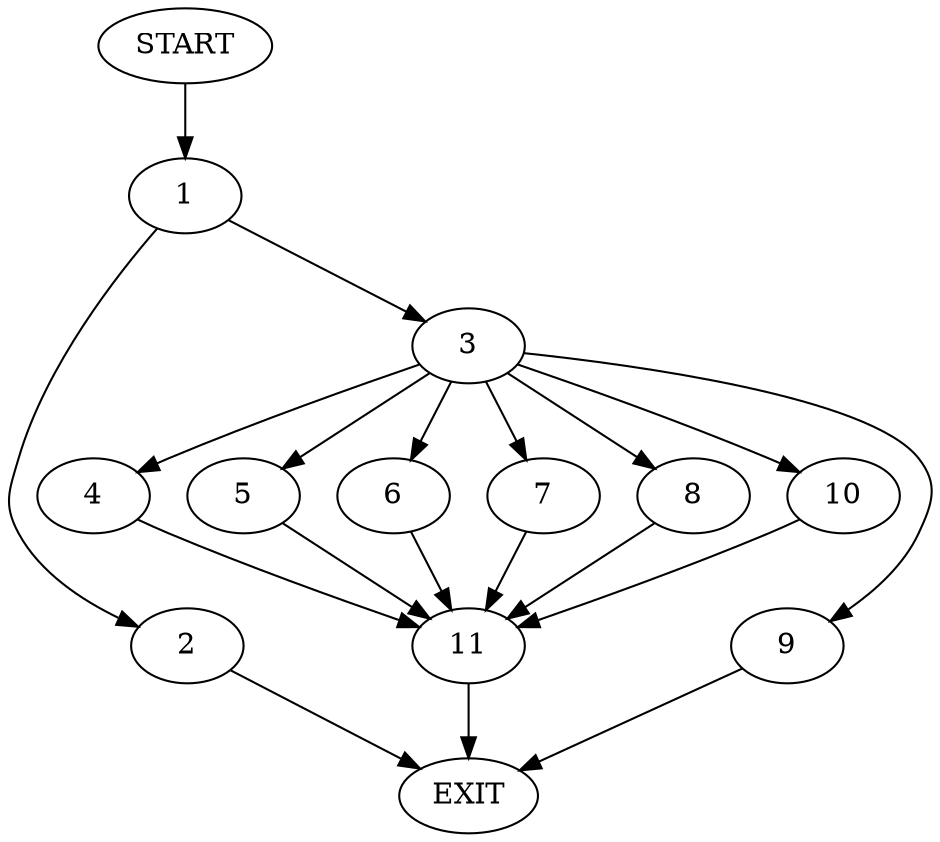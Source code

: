 digraph {
0 [label="START"]
12 [label="EXIT"]
0 -> 1
1 -> 2
1 -> 3
3 -> 4
3 -> 5
3 -> 6
3 -> 7
3 -> 8
3 -> 9
3 -> 10
2 -> 12
7 -> 11
8 -> 11
6 -> 11
9 -> 12
4 -> 11
10 -> 11
5 -> 11
11 -> 12
}
